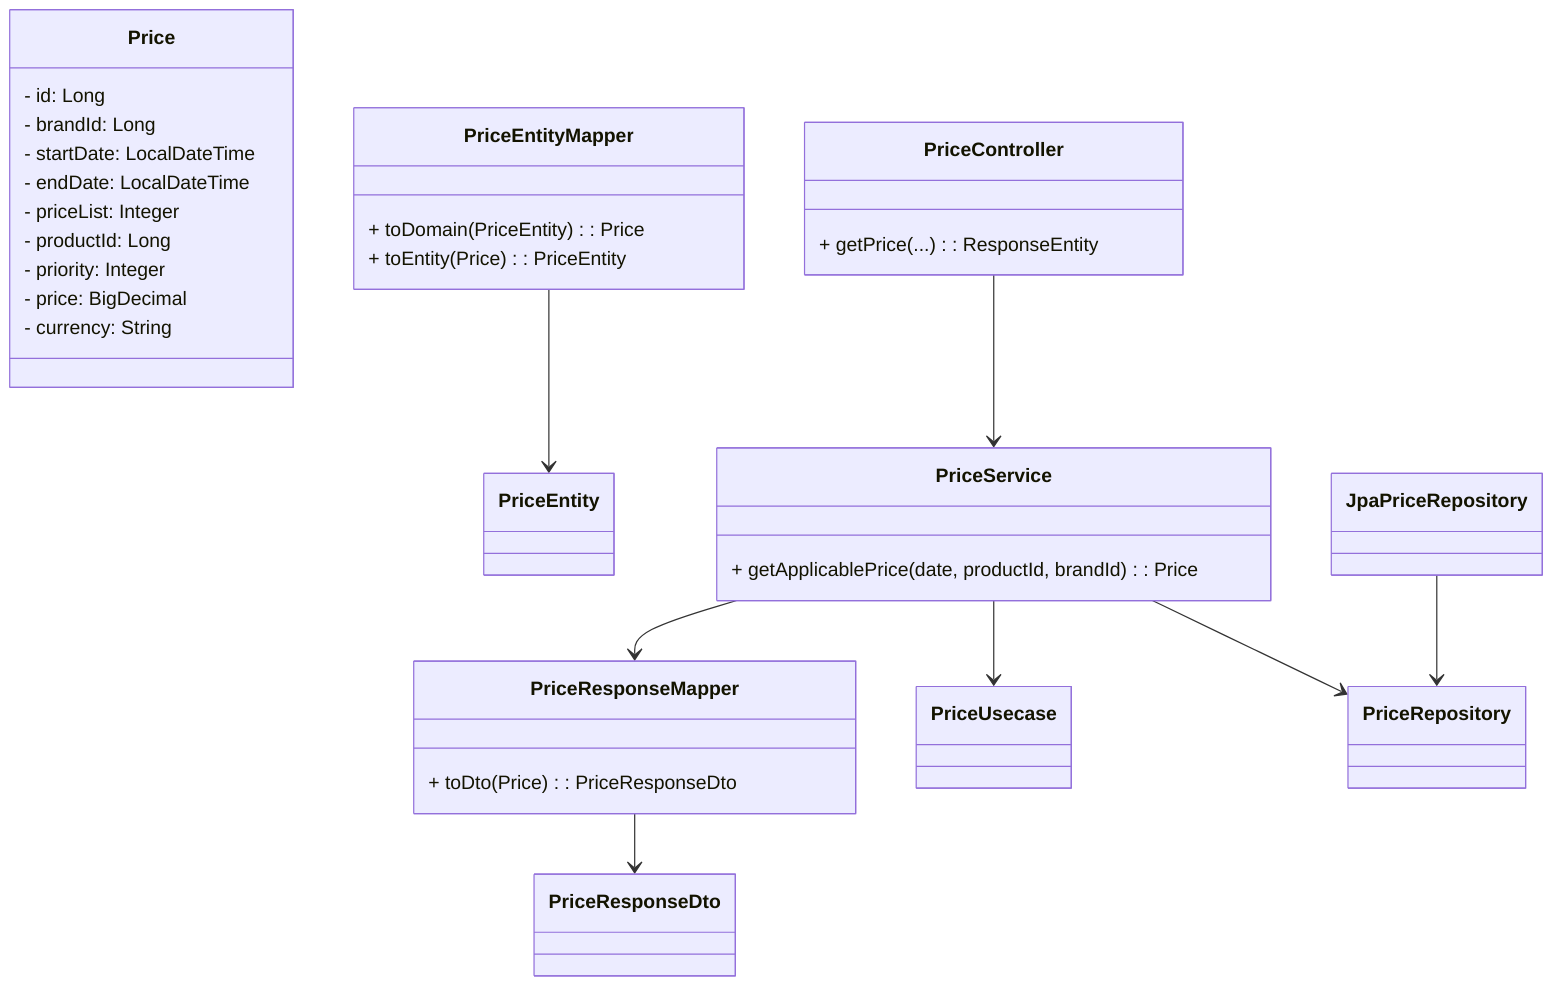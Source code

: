 classDiagram
    class Price {
        - id: Long
        - brandId: Long
        - startDate: LocalDateTime
        - endDate: LocalDateTime
        - priceList: Integer
        - productId: Long
        - priority: Integer
        - price: BigDecimal
        - currency: String
    }

    class PriceResponseDto
    class PriceEntity
    class PriceEntityMapper {
        + toDomain(PriceEntity): Price
        + toEntity(Price): PriceEntity
    }

    class PriceResponseMapper {
        + toDto(Price): PriceResponseDto
    }

    class PriceService {
        + getApplicablePrice(date, productId, brandId): Price
    }

    class PriceUsecase
    class PriceRepository
    class JpaPriceRepository
    class PriceController {
        + getPrice(...): ResponseEntity<PriceResponseDto>
    }

    PriceService --> PriceUsecase
    PriceService --> PriceRepository
    PriceService --> PriceResponseMapper
    JpaPriceRepository --> PriceRepository
    PriceController --> PriceService
    PriceEntityMapper --> PriceEntity
    PriceResponseMapper --> PriceResponseDto